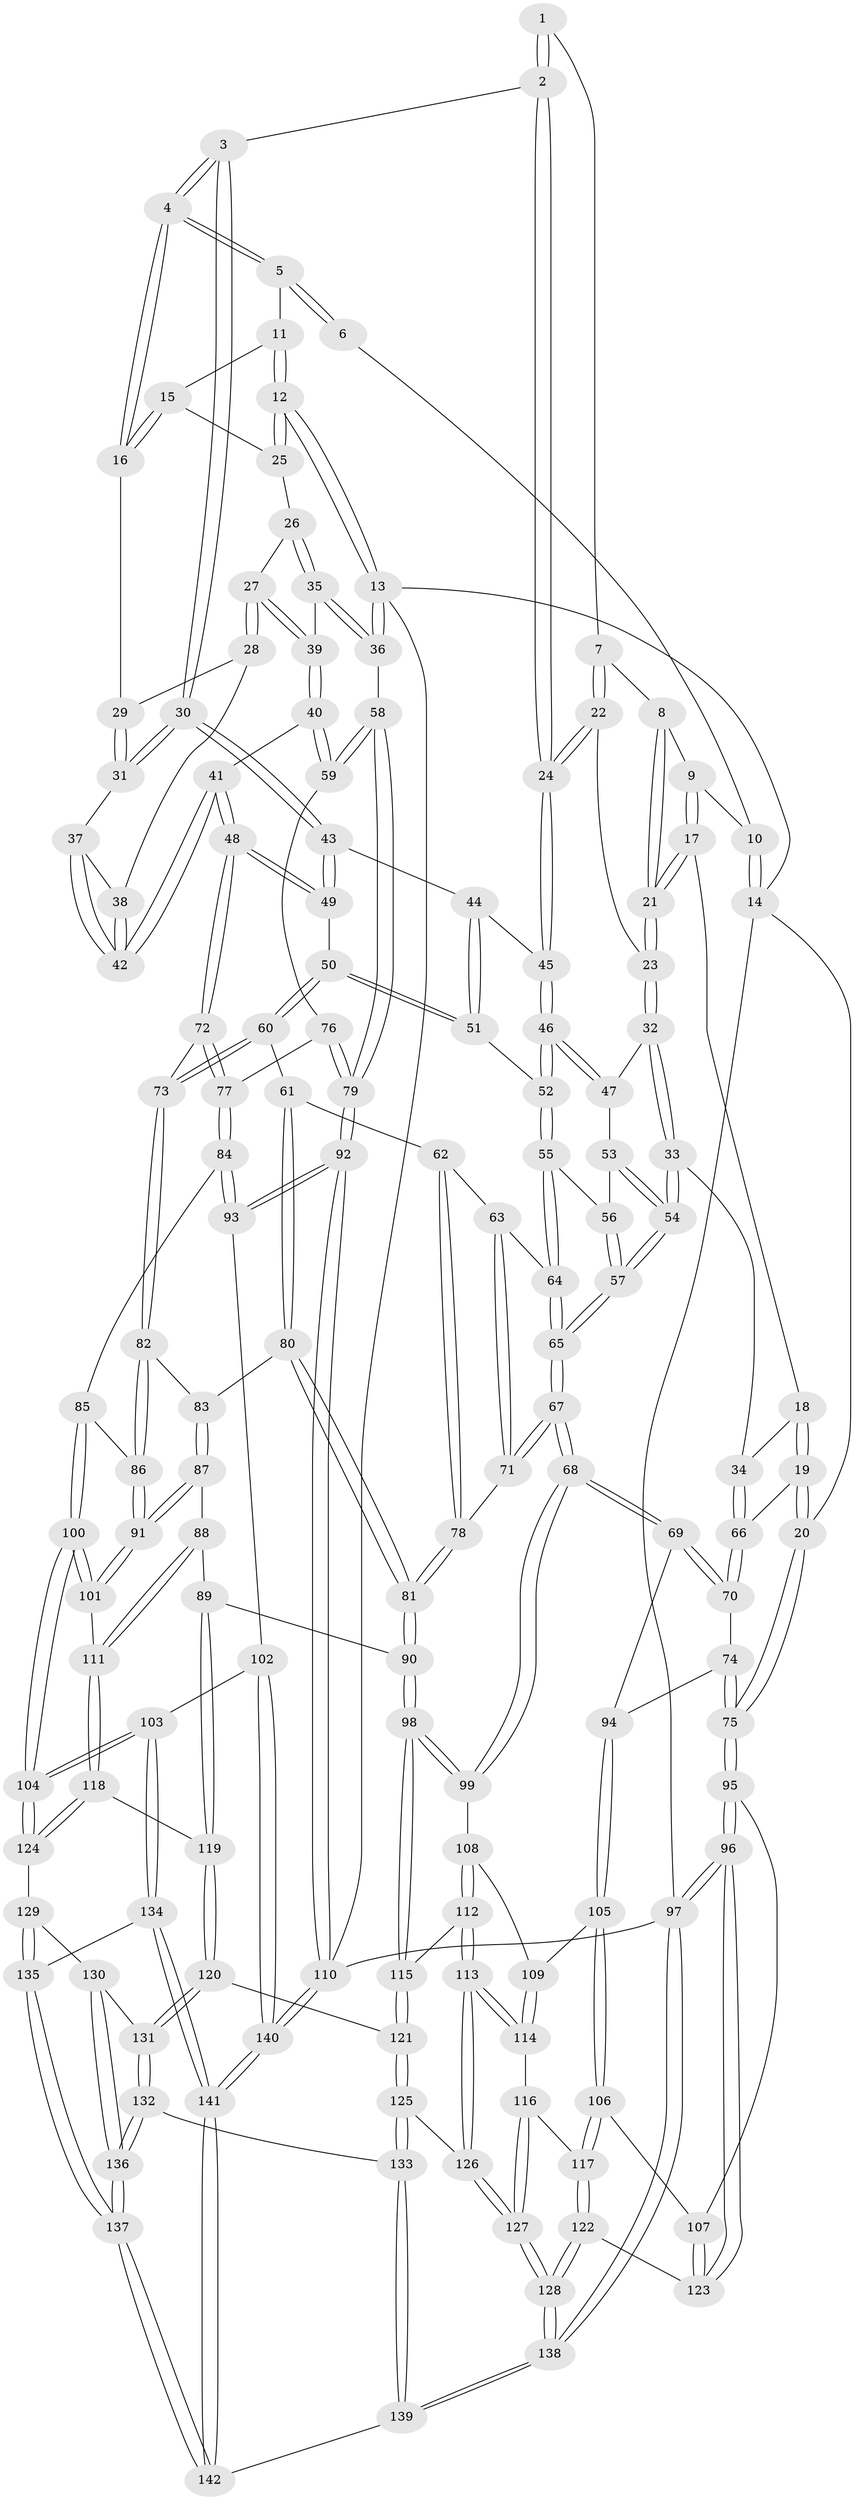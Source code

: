 // Generated by graph-tools (version 1.1) at 2025/27/03/09/25 03:27:04]
// undirected, 142 vertices, 352 edges
graph export_dot {
graph [start="1"]
  node [color=gray90,style=filled];
  1 [pos="+0.3840786206420857+0.025779930569870574"];
  2 [pos="+0.4753857660588514+0.11708685330757096"];
  3 [pos="+0.5972480618221772+0.06310622326439973"];
  4 [pos="+0.6134522707460753+0.012131101158264256"];
  5 [pos="+0.6251984251409335+0"];
  6 [pos="+0.371854447343405+0"];
  7 [pos="+0.3240159582937235+0.0895564692095697"];
  8 [pos="+0.2598507685539531+0.030169275494847464"];
  9 [pos="+0.21106653116278196+0"];
  10 [pos="+0.11356037061284979+0"];
  11 [pos="+0.8223037728770349+0"];
  12 [pos="+1+0"];
  13 [pos="+1+0"];
  14 [pos="+0+0"];
  15 [pos="+0.8390394995447825+0.10182159373323087"];
  16 [pos="+0.8261295056123997+0.11075123036694723"];
  17 [pos="+0.18861736117756667+0.12234568733897976"];
  18 [pos="+0.18564125431739376+0.1259778015677748"];
  19 [pos="+0+0.21001201316626977"];
  20 [pos="+0+0.17761171388580435"];
  21 [pos="+0.2566360462690721+0.15206017564929356"];
  22 [pos="+0.33919657230217065+0.12534079635751982"];
  23 [pos="+0.2915152211501526+0.17639427548370534"];
  24 [pos="+0.4388779160805751+0.14700642532873726"];
  25 [pos="+0.9243848126327352+0.09860485431225012"];
  26 [pos="+0.9384815882519771+0.14150565274089347"];
  27 [pos="+0.8614784155008497+0.19732022698295354"];
  28 [pos="+0.8206069751884213+0.16668413529194895"];
  29 [pos="+0.8254715323829+0.11388466250433052"];
  30 [pos="+0.6312052027852149+0.16421762324962957"];
  31 [pos="+0.6695342578055288+0.17950943024467753"];
  32 [pos="+0.2847808449568648+0.20994054949200447"];
  33 [pos="+0.20634566432997356+0.30314282233916734"];
  34 [pos="+0.19982375425044285+0.30270954875972667"];
  35 [pos="+1+0.2223879191995414"];
  36 [pos="+1+0.22316390165648628"];
  37 [pos="+0.7202321837188005+0.20426787099139598"];
  38 [pos="+0.8172961326672626+0.16926576426157033"];
  39 [pos="+0.8977893957952762+0.2983098866255664"];
  40 [pos="+0.8672338186355041+0.34814369099567694"];
  41 [pos="+0.8125640493165953+0.35912893762113185"];
  42 [pos="+0.7959364098904917+0.32071442220467833"];
  43 [pos="+0.6126773878570331+0.22535259390147208"];
  44 [pos="+0.5976526878154769+0.23261078497940843"];
  45 [pos="+0.42641050253186485+0.24901778559283066"];
  46 [pos="+0.4251561726307317+0.2520422350457727"];
  47 [pos="+0.4149567542196243+0.25608157991404046"];
  48 [pos="+0.8073467002418397+0.3636326809991398"];
  49 [pos="+0.638998889037726+0.337180559053"];
  50 [pos="+0.5998187181243991+0.38599715286812275"];
  51 [pos="+0.4835760253298459+0.331376260028568"];
  52 [pos="+0.4830371086871743+0.33137878693839484"];
  53 [pos="+0.39915002017411205+0.27220312309652267"];
  54 [pos="+0.2325594652995716+0.3220340373074453"];
  55 [pos="+0.4614726852928328+0.36940733696929967"];
  56 [pos="+0.3766976723125488+0.3351498675656682"];
  57 [pos="+0.3168055007483386+0.4227236242738293"];
  58 [pos="+1+0.46307435778942524"];
  59 [pos="+0.9377614050466385+0.4033578607606688"];
  60 [pos="+0.5938123642868622+0.4470785961638011"];
  61 [pos="+0.5769718553466708+0.46648294710450977"];
  62 [pos="+0.5057478386445575+0.4543642088650826"];
  63 [pos="+0.47275808906308253+0.41263082886728525"];
  64 [pos="+0.4579222092064948+0.3785306900182754"];
  65 [pos="+0.32088231086481317+0.432769534055383"];
  66 [pos="+0.1281165597657267+0.317575805382827"];
  67 [pos="+0.321913471737878+0.5312498350972257"];
  68 [pos="+0.3068972268134312+0.5435041485045395"];
  69 [pos="+0.29241590419301783+0.5429002507106971"];
  70 [pos="+0.12632155512866072+0.4590643106601917"];
  71 [pos="+0.33864876518058884+0.53422839597984"];
  72 [pos="+0.764995368350582+0.4930765231756506"];
  73 [pos="+0.7645631394690005+0.4933227176267386"];
  74 [pos="+0.043665278443540984+0.5444737473865813"];
  75 [pos="+0+0.5801602249966109"];
  76 [pos="+0.9192099262379282+0.4928145033771284"];
  77 [pos="+0.8666460896815893+0.5643722437908464"];
  78 [pos="+0.38263808090986245+0.5457232377235011"];
  79 [pos="+1+0.6645945854723069"];
  80 [pos="+0.5719163523395204+0.5507754311321403"];
  81 [pos="+0.4812270242716173+0.611104554089912"];
  82 [pos="+0.7235028918357609+0.5594361973458236"];
  83 [pos="+0.574050361469771+0.5521123661011212"];
  84 [pos="+0.8682160502392547+0.5675374693584941"];
  85 [pos="+0.7898865993119997+0.6412447752286592"];
  86 [pos="+0.7194519099368278+0.6059859418246722"];
  87 [pos="+0.6486988165112203+0.6674120824301775"];
  88 [pos="+0.6237313781686716+0.6818406415354387"];
  89 [pos="+0.5667737803993113+0.7091417984343861"];
  90 [pos="+0.4921647244313616+0.693382459199373"];
  91 [pos="+0.6784852030804955+0.6694659925252463"];
  92 [pos="+1+0.7529518805323472"];
  93 [pos="+1+0.7576989701905119"];
  94 [pos="+0.13647583289361584+0.6079548894513486"];
  95 [pos="+0+0.6183973411396662"];
  96 [pos="+0+0.9330860597164822"];
  97 [pos="+0+1"];
  98 [pos="+0.46102339251286517+0.7350500882078059"];
  99 [pos="+0.298511031927341+0.6283404529916973"];
  100 [pos="+0.8424491409095674+0.8121240243954497"];
  101 [pos="+0.6825422391002949+0.6757075310645819"];
  102 [pos="+0.9246161336926229+0.8060395991735001"];
  103 [pos="+0.8574321357222072+0.8253818638598129"];
  104 [pos="+0.8504194355317989+0.8224089703102478"];
  105 [pos="+0.14152851480579567+0.6943801331840349"];
  106 [pos="+0.115100946821069+0.7365294472865411"];
  107 [pos="+0.07168866199690335+0.7335457326966192"];
  108 [pos="+0.2883092531402774+0.6578942678946373"];
  109 [pos="+0.2425114586758876+0.6833648953549387"];
  110 [pos="+1+1"];
  111 [pos="+0.6458024607249807+0.8012659137810821"];
  112 [pos="+0.3302442140094792+0.778156675430537"];
  113 [pos="+0.3148051940467728+0.803320426404581"];
  114 [pos="+0.2181436853391665+0.7954479284118084"];
  115 [pos="+0.4550683314935426+0.7489860367050286"];
  116 [pos="+0.19870180402582344+0.8011219453080658"];
  117 [pos="+0.14322906197743077+0.7832307849877583"];
  118 [pos="+0.6421202797710196+0.8190681043042254"];
  119 [pos="+0.6084247882106875+0.8034078644974929"];
  120 [pos="+0.5156419618905673+0.835492485634582"];
  121 [pos="+0.4729527165250003+0.802662577119682"];
  122 [pos="+0.08959587177720793+0.8978429037269783"];
  123 [pos="+0.011807784234590918+0.8825015506166224"];
  124 [pos="+0.6681534235502572+0.8455916356395357"];
  125 [pos="+0.3962000378615598+0.9084319084570618"];
  126 [pos="+0.321214285022284+0.8439108132384384"];
  127 [pos="+0.21654036759340017+0.9602408742314625"];
  128 [pos="+0.19125329782858747+1"];
  129 [pos="+0.662704006346563+0.8553725307807258"];
  130 [pos="+0.5977332783723666+0.906277866641902"];
  131 [pos="+0.5272522715209216+0.8867703689882406"];
  132 [pos="+0.49591145831955574+0.9363808057556519"];
  133 [pos="+0.40430674547468654+0.9399900354048033"];
  134 [pos="+0.8545560203044035+0.8350919377215195"];
  135 [pos="+0.6820182785881035+1"];
  136 [pos="+0.5950112768076383+1"];
  137 [pos="+0.6225985692154682+1"];
  138 [pos="+0.22797275368321823+1"];
  139 [pos="+0.2617071042257737+1"];
  140 [pos="+0.9878518125310609+1"];
  141 [pos="+0.8334419493315495+1"];
  142 [pos="+0.6231341573982452+1"];
  1 -- 2;
  1 -- 2;
  1 -- 7;
  2 -- 3;
  2 -- 24;
  2 -- 24;
  3 -- 4;
  3 -- 4;
  3 -- 30;
  3 -- 30;
  4 -- 5;
  4 -- 5;
  4 -- 16;
  4 -- 16;
  5 -- 6;
  5 -- 6;
  5 -- 11;
  6 -- 10;
  7 -- 8;
  7 -- 22;
  7 -- 22;
  8 -- 9;
  8 -- 21;
  8 -- 21;
  9 -- 10;
  9 -- 17;
  9 -- 17;
  10 -- 14;
  10 -- 14;
  11 -- 12;
  11 -- 12;
  11 -- 15;
  12 -- 13;
  12 -- 13;
  12 -- 25;
  12 -- 25;
  13 -- 14;
  13 -- 36;
  13 -- 36;
  13 -- 110;
  14 -- 20;
  14 -- 97;
  15 -- 16;
  15 -- 16;
  15 -- 25;
  16 -- 29;
  17 -- 18;
  17 -- 21;
  17 -- 21;
  18 -- 19;
  18 -- 19;
  18 -- 34;
  19 -- 20;
  19 -- 20;
  19 -- 66;
  20 -- 75;
  20 -- 75;
  21 -- 23;
  21 -- 23;
  22 -- 23;
  22 -- 24;
  22 -- 24;
  23 -- 32;
  23 -- 32;
  24 -- 45;
  24 -- 45;
  25 -- 26;
  26 -- 27;
  26 -- 35;
  26 -- 35;
  27 -- 28;
  27 -- 28;
  27 -- 39;
  27 -- 39;
  28 -- 29;
  28 -- 38;
  29 -- 31;
  29 -- 31;
  30 -- 31;
  30 -- 31;
  30 -- 43;
  30 -- 43;
  31 -- 37;
  32 -- 33;
  32 -- 33;
  32 -- 47;
  33 -- 34;
  33 -- 54;
  33 -- 54;
  34 -- 66;
  34 -- 66;
  35 -- 36;
  35 -- 36;
  35 -- 39;
  36 -- 58;
  37 -- 38;
  37 -- 42;
  37 -- 42;
  38 -- 42;
  38 -- 42;
  39 -- 40;
  39 -- 40;
  40 -- 41;
  40 -- 59;
  40 -- 59;
  41 -- 42;
  41 -- 42;
  41 -- 48;
  41 -- 48;
  43 -- 44;
  43 -- 49;
  43 -- 49;
  44 -- 45;
  44 -- 51;
  44 -- 51;
  45 -- 46;
  45 -- 46;
  46 -- 47;
  46 -- 47;
  46 -- 52;
  46 -- 52;
  47 -- 53;
  48 -- 49;
  48 -- 49;
  48 -- 72;
  48 -- 72;
  49 -- 50;
  50 -- 51;
  50 -- 51;
  50 -- 60;
  50 -- 60;
  51 -- 52;
  52 -- 55;
  52 -- 55;
  53 -- 54;
  53 -- 54;
  53 -- 56;
  54 -- 57;
  54 -- 57;
  55 -- 56;
  55 -- 64;
  55 -- 64;
  56 -- 57;
  56 -- 57;
  57 -- 65;
  57 -- 65;
  58 -- 59;
  58 -- 59;
  58 -- 79;
  58 -- 79;
  59 -- 76;
  60 -- 61;
  60 -- 73;
  60 -- 73;
  61 -- 62;
  61 -- 80;
  61 -- 80;
  62 -- 63;
  62 -- 78;
  62 -- 78;
  63 -- 64;
  63 -- 71;
  63 -- 71;
  64 -- 65;
  64 -- 65;
  65 -- 67;
  65 -- 67;
  66 -- 70;
  66 -- 70;
  67 -- 68;
  67 -- 68;
  67 -- 71;
  67 -- 71;
  68 -- 69;
  68 -- 69;
  68 -- 99;
  68 -- 99;
  69 -- 70;
  69 -- 70;
  69 -- 94;
  70 -- 74;
  71 -- 78;
  72 -- 73;
  72 -- 77;
  72 -- 77;
  73 -- 82;
  73 -- 82;
  74 -- 75;
  74 -- 75;
  74 -- 94;
  75 -- 95;
  75 -- 95;
  76 -- 77;
  76 -- 79;
  76 -- 79;
  77 -- 84;
  77 -- 84;
  78 -- 81;
  78 -- 81;
  79 -- 92;
  79 -- 92;
  80 -- 81;
  80 -- 81;
  80 -- 83;
  81 -- 90;
  81 -- 90;
  82 -- 83;
  82 -- 86;
  82 -- 86;
  83 -- 87;
  83 -- 87;
  84 -- 85;
  84 -- 93;
  84 -- 93;
  85 -- 86;
  85 -- 100;
  85 -- 100;
  86 -- 91;
  86 -- 91;
  87 -- 88;
  87 -- 91;
  87 -- 91;
  88 -- 89;
  88 -- 111;
  88 -- 111;
  89 -- 90;
  89 -- 119;
  89 -- 119;
  90 -- 98;
  90 -- 98;
  91 -- 101;
  91 -- 101;
  92 -- 93;
  92 -- 93;
  92 -- 110;
  92 -- 110;
  93 -- 102;
  94 -- 105;
  94 -- 105;
  95 -- 96;
  95 -- 96;
  95 -- 107;
  96 -- 97;
  96 -- 97;
  96 -- 123;
  96 -- 123;
  97 -- 138;
  97 -- 138;
  97 -- 110;
  98 -- 99;
  98 -- 99;
  98 -- 115;
  98 -- 115;
  99 -- 108;
  100 -- 101;
  100 -- 101;
  100 -- 104;
  100 -- 104;
  101 -- 111;
  102 -- 103;
  102 -- 140;
  102 -- 140;
  103 -- 104;
  103 -- 104;
  103 -- 134;
  103 -- 134;
  104 -- 124;
  104 -- 124;
  105 -- 106;
  105 -- 106;
  105 -- 109;
  106 -- 107;
  106 -- 117;
  106 -- 117;
  107 -- 123;
  107 -- 123;
  108 -- 109;
  108 -- 112;
  108 -- 112;
  109 -- 114;
  109 -- 114;
  110 -- 140;
  110 -- 140;
  111 -- 118;
  111 -- 118;
  112 -- 113;
  112 -- 113;
  112 -- 115;
  113 -- 114;
  113 -- 114;
  113 -- 126;
  113 -- 126;
  114 -- 116;
  115 -- 121;
  115 -- 121;
  116 -- 117;
  116 -- 127;
  116 -- 127;
  117 -- 122;
  117 -- 122;
  118 -- 119;
  118 -- 124;
  118 -- 124;
  119 -- 120;
  119 -- 120;
  120 -- 121;
  120 -- 131;
  120 -- 131;
  121 -- 125;
  121 -- 125;
  122 -- 123;
  122 -- 128;
  122 -- 128;
  124 -- 129;
  125 -- 126;
  125 -- 133;
  125 -- 133;
  126 -- 127;
  126 -- 127;
  127 -- 128;
  127 -- 128;
  128 -- 138;
  128 -- 138;
  129 -- 130;
  129 -- 135;
  129 -- 135;
  130 -- 131;
  130 -- 136;
  130 -- 136;
  131 -- 132;
  131 -- 132;
  132 -- 133;
  132 -- 136;
  132 -- 136;
  133 -- 139;
  133 -- 139;
  134 -- 135;
  134 -- 141;
  134 -- 141;
  135 -- 137;
  135 -- 137;
  136 -- 137;
  136 -- 137;
  137 -- 142;
  137 -- 142;
  138 -- 139;
  138 -- 139;
  139 -- 142;
  140 -- 141;
  140 -- 141;
  141 -- 142;
  141 -- 142;
}
